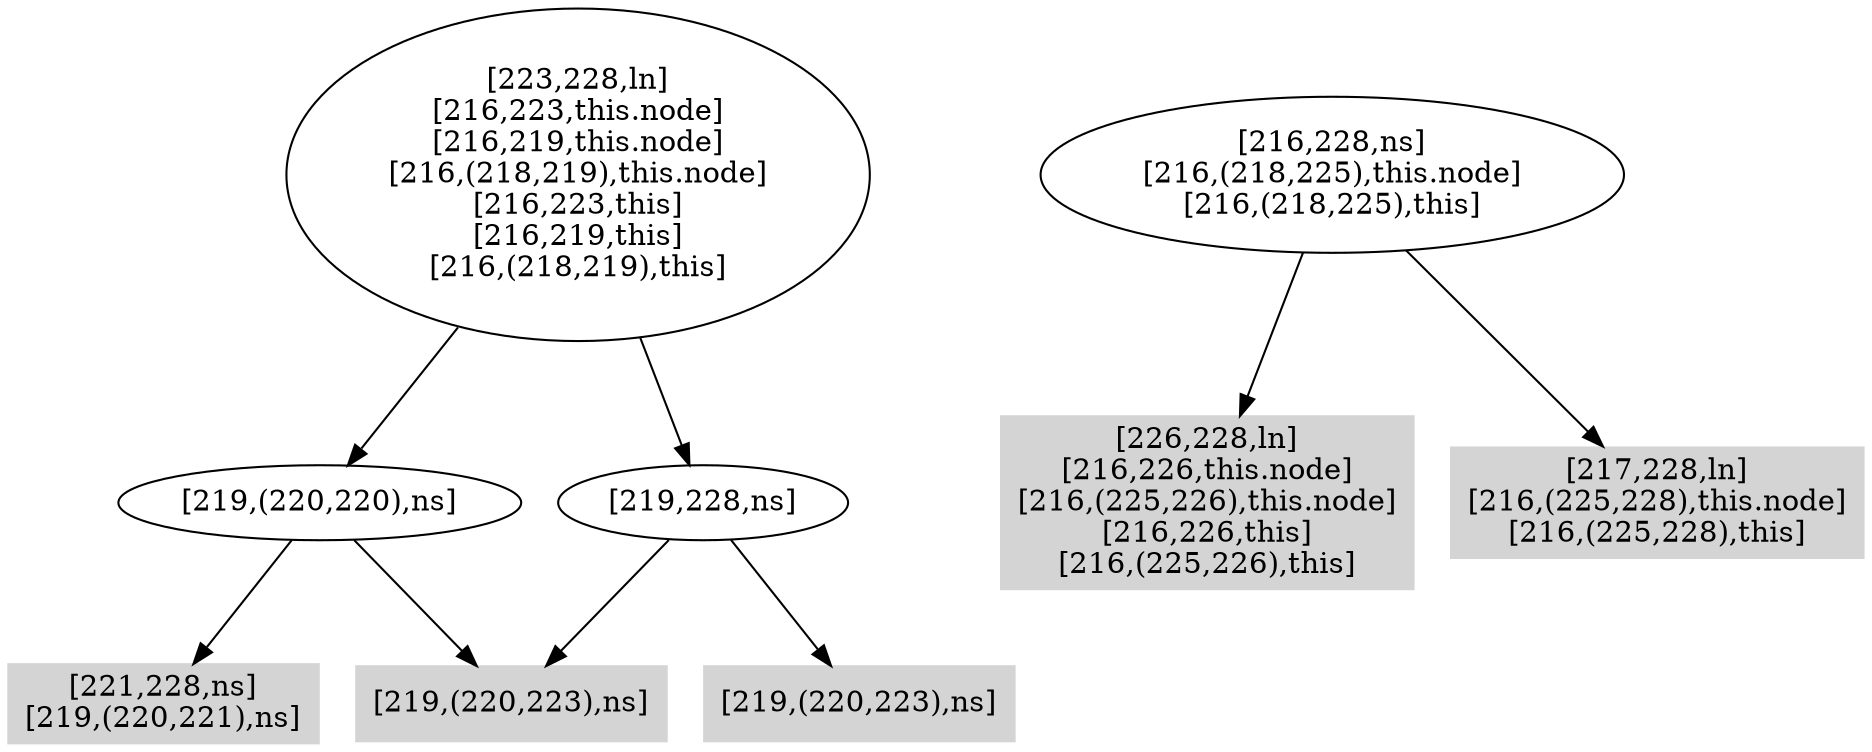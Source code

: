 digraph { 
59 [shape=box,style=filled,color=".0 .0 .83",label="[221,228,ns]\n[219,(220,221),ns]"];
60 [shape=box,style=filled,color=".0 .0 .83",label="[219,(220,223),ns]"];
61 [label="[219,(220,220),ns]"];
62 [shape=box,style=filled,color=".0 .0 .83",label="[219,(220,223),ns]"];
63 [label="[219,228,ns]"];
64 [label="[223,228,ln]\n[216,223,this.node]\n[216,219,this.node]\n[216,(218,219),this.node]\n[216,223,this]\n[216,219,this]\n[216,(218,219),this]"];
65 [shape=box,style=filled,color=".0 .0 .83",label="[226,228,ln]\n[216,226,this.node]\n[216,(225,226),this.node]\n[216,226,this]\n[216,(225,226),this]"];
66 [shape=box,style=filled,color=".0 .0 .83",label="[217,228,ln]\n[216,(225,228),this.node]\n[216,(225,228),this]"];
67 [label="[216,228,ns]\n[216,(218,225),this.node]\n[216,(218,225),this]"];
61 -> 59;
61 -> 60;
63 -> 60;
63 -> 62;
64 -> 61;
64 -> 63;
67 -> 65;
67 -> 66;
}